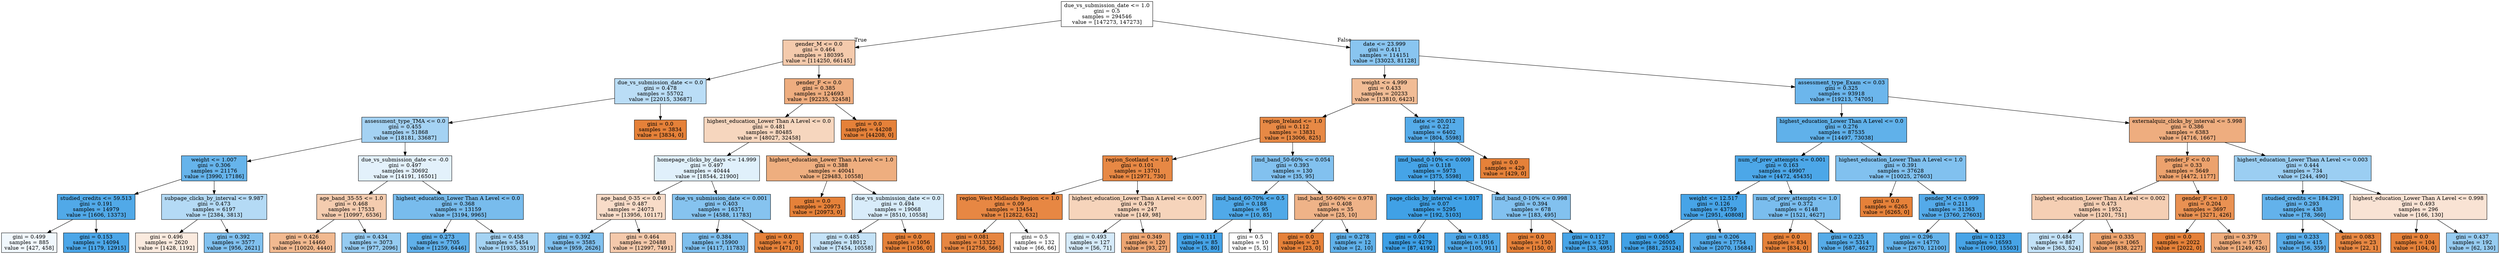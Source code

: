 digraph Tree {
node [shape=box, style="filled", color="black"] ;
0 [label="due_vs_submission_date <= 1.0\ngini = 0.5\nsamples = 294546\nvalue = [147273, 147273]", fillcolor="#e5813900"] ;
1 [label="gender_M <= 0.0\ngini = 0.464\nsamples = 180395\nvalue = [114250, 66145]", fillcolor="#e581396b"] ;
0 -> 1 [labeldistance=2.5, labelangle=45, headlabel="True"] ;
2 [label="due_vs_submission_date <= 0.0\ngini = 0.478\nsamples = 55702\nvalue = [22015, 33687]", fillcolor="#399de558"] ;
1 -> 2 ;
3 [label="assessment_type_TMA <= 0.0\ngini = 0.455\nsamples = 51868\nvalue = [18181, 33687]", fillcolor="#399de575"] ;
2 -> 3 ;
4 [label="weight <= 1.007\ngini = 0.306\nsamples = 21176\nvalue = [3990, 17186]", fillcolor="#399de5c4"] ;
3 -> 4 ;
5 [label="studied_credits <= 59.513\ngini = 0.191\nsamples = 14979\nvalue = [1606, 13373]", fillcolor="#399de5e0"] ;
4 -> 5 ;
6 [label="gini = 0.499\nsamples = 885\nvalue = [427, 458]", fillcolor="#399de511"] ;
5 -> 6 ;
7 [label="gini = 0.153\nsamples = 14094\nvalue = [1179, 12915]", fillcolor="#399de5e8"] ;
5 -> 7 ;
8 [label="subpage_clicks_by_interval <= 9.987\ngini = 0.473\nsamples = 6197\nvalue = [2384, 3813]", fillcolor="#399de560"] ;
4 -> 8 ;
9 [label="gini = 0.496\nsamples = 2620\nvalue = [1428, 1192]", fillcolor="#e581392a"] ;
8 -> 9 ;
10 [label="gini = 0.392\nsamples = 3577\nvalue = [956, 2621]", fillcolor="#399de5a2"] ;
8 -> 10 ;
11 [label="due_vs_submission_date <= -0.0\ngini = 0.497\nsamples = 30692\nvalue = [14191, 16501]", fillcolor="#399de524"] ;
3 -> 11 ;
12 [label="age_band_35-55 <= 1.0\ngini = 0.468\nsamples = 17533\nvalue = [10997, 6536]", fillcolor="#e5813967"] ;
11 -> 12 ;
13 [label="gini = 0.426\nsamples = 14460\nvalue = [10020, 4440]", fillcolor="#e581398e"] ;
12 -> 13 ;
14 [label="gini = 0.434\nsamples = 3073\nvalue = [977, 2096]", fillcolor="#399de588"] ;
12 -> 14 ;
15 [label="highest_education_Lower Than A Level <= 0.0\ngini = 0.368\nsamples = 13159\nvalue = [3194, 9965]", fillcolor="#399de5ad"] ;
11 -> 15 ;
16 [label="gini = 0.273\nsamples = 7705\nvalue = [1259, 6446]", fillcolor="#399de5cd"] ;
15 -> 16 ;
17 [label="gini = 0.458\nsamples = 5454\nvalue = [1935, 3519]", fillcolor="#399de573"] ;
15 -> 17 ;
18 [label="gini = 0.0\nsamples = 3834\nvalue = [3834, 0]", fillcolor="#e58139ff"] ;
2 -> 18 ;
19 [label="gender_F <= 0.0\ngini = 0.385\nsamples = 124693\nvalue = [92235, 32458]", fillcolor="#e58139a5"] ;
1 -> 19 ;
20 [label="highest_education_Lower Than A Level <= 0.0\ngini = 0.481\nsamples = 80485\nvalue = [48027, 32458]", fillcolor="#e5813953"] ;
19 -> 20 ;
21 [label="homepage_clicks_by_days <= 14.999\ngini = 0.497\nsamples = 40444\nvalue = [18544, 21900]", fillcolor="#399de527"] ;
20 -> 21 ;
22 [label="age_band_0-35 <= 0.0\ngini = 0.487\nsamples = 24073\nvalue = [13956, 10117]", fillcolor="#e5813946"] ;
21 -> 22 ;
23 [label="gini = 0.392\nsamples = 3585\nvalue = [959, 2626]", fillcolor="#399de5a2"] ;
22 -> 23 ;
24 [label="gini = 0.464\nsamples = 20488\nvalue = [12997, 7491]", fillcolor="#e581396c"] ;
22 -> 24 ;
25 [label="due_vs_submission_date <= 0.001\ngini = 0.403\nsamples = 16371\nvalue = [4588, 11783]", fillcolor="#399de59c"] ;
21 -> 25 ;
26 [label="gini = 0.384\nsamples = 15900\nvalue = [4117, 11783]", fillcolor="#399de5a6"] ;
25 -> 26 ;
27 [label="gini = 0.0\nsamples = 471\nvalue = [471, 0]", fillcolor="#e58139ff"] ;
25 -> 27 ;
28 [label="highest_education_Lower Than A Level <= 1.0\ngini = 0.388\nsamples = 40041\nvalue = [29483, 10558]", fillcolor="#e58139a4"] ;
20 -> 28 ;
29 [label="gini = 0.0\nsamples = 20973\nvalue = [20973, 0]", fillcolor="#e58139ff"] ;
28 -> 29 ;
30 [label="due_vs_submission_date <= 0.0\ngini = 0.494\nsamples = 19068\nvalue = [8510, 10558]", fillcolor="#399de531"] ;
28 -> 30 ;
31 [label="gini = 0.485\nsamples = 18012\nvalue = [7454, 10558]", fillcolor="#399de54b"] ;
30 -> 31 ;
32 [label="gini = 0.0\nsamples = 1056\nvalue = [1056, 0]", fillcolor="#e58139ff"] ;
30 -> 32 ;
33 [label="gini = 0.0\nsamples = 44208\nvalue = [44208, 0]", fillcolor="#e58139ff"] ;
19 -> 33 ;
34 [label="date <= 23.999\ngini = 0.411\nsamples = 114151\nvalue = [33023, 81128]", fillcolor="#399de597"] ;
0 -> 34 [labeldistance=2.5, labelangle=-45, headlabel="False"] ;
35 [label="weight <= 4.999\ngini = 0.433\nsamples = 20233\nvalue = [13810, 6423]", fillcolor="#e5813988"] ;
34 -> 35 ;
36 [label="region_Ireland <= 1.0\ngini = 0.112\nsamples = 13831\nvalue = [13006, 825]", fillcolor="#e58139ef"] ;
35 -> 36 ;
37 [label="region_Scotland <= 1.0\ngini = 0.101\nsamples = 13701\nvalue = [12971, 730]", fillcolor="#e58139f1"] ;
36 -> 37 ;
38 [label="region_West Midlands Region <= 1.0\ngini = 0.09\nsamples = 13454\nvalue = [12822, 632]", fillcolor="#e58139f2"] ;
37 -> 38 ;
39 [label="gini = 0.081\nsamples = 13322\nvalue = [12756, 566]", fillcolor="#e58139f4"] ;
38 -> 39 ;
40 [label="gini = 0.5\nsamples = 132\nvalue = [66, 66]", fillcolor="#e5813900"] ;
38 -> 40 ;
41 [label="highest_education_Lower Than A Level <= 0.007\ngini = 0.479\nsamples = 247\nvalue = [149, 98]", fillcolor="#e5813957"] ;
37 -> 41 ;
42 [label="gini = 0.493\nsamples = 127\nvalue = [56, 71]", fillcolor="#399de536"] ;
41 -> 42 ;
43 [label="gini = 0.349\nsamples = 120\nvalue = [93, 27]", fillcolor="#e58139b5"] ;
41 -> 43 ;
44 [label="imd_band_50-60% <= 0.054\ngini = 0.393\nsamples = 130\nvalue = [35, 95]", fillcolor="#399de5a1"] ;
36 -> 44 ;
45 [label="imd_band_60-70% <= 0.5\ngini = 0.188\nsamples = 95\nvalue = [10, 85]", fillcolor="#399de5e1"] ;
44 -> 45 ;
46 [label="gini = 0.111\nsamples = 85\nvalue = [5, 80]", fillcolor="#399de5ef"] ;
45 -> 46 ;
47 [label="gini = 0.5\nsamples = 10\nvalue = [5, 5]", fillcolor="#e5813900"] ;
45 -> 47 ;
48 [label="imd_band_50-60% <= 0.978\ngini = 0.408\nsamples = 35\nvalue = [25, 10]", fillcolor="#e5813999"] ;
44 -> 48 ;
49 [label="gini = 0.0\nsamples = 23\nvalue = [23, 0]", fillcolor="#e58139ff"] ;
48 -> 49 ;
50 [label="gini = 0.278\nsamples = 12\nvalue = [2, 10]", fillcolor="#399de5cc"] ;
48 -> 50 ;
51 [label="date <= 20.012\ngini = 0.22\nsamples = 6402\nvalue = [804, 5598]", fillcolor="#399de5da"] ;
35 -> 51 ;
52 [label="imd_band_0-10% <= 0.009\ngini = 0.118\nsamples = 5973\nvalue = [375, 5598]", fillcolor="#399de5ee"] ;
51 -> 52 ;
53 [label="page_clicks_by_interval <= 1.017\ngini = 0.07\nsamples = 5295\nvalue = [192, 5103]", fillcolor="#399de5f5"] ;
52 -> 53 ;
54 [label="gini = 0.04\nsamples = 4279\nvalue = [87, 4192]", fillcolor="#399de5fa"] ;
53 -> 54 ;
55 [label="gini = 0.185\nsamples = 1016\nvalue = [105, 911]", fillcolor="#399de5e2"] ;
53 -> 55 ;
56 [label="imd_band_0-10% <= 0.998\ngini = 0.394\nsamples = 678\nvalue = [183, 495]", fillcolor="#399de5a1"] ;
52 -> 56 ;
57 [label="gini = 0.0\nsamples = 150\nvalue = [150, 0]", fillcolor="#e58139ff"] ;
56 -> 57 ;
58 [label="gini = 0.117\nsamples = 528\nvalue = [33, 495]", fillcolor="#399de5ee"] ;
56 -> 58 ;
59 [label="gini = 0.0\nsamples = 429\nvalue = [429, 0]", fillcolor="#e58139ff"] ;
51 -> 59 ;
60 [label="assessment_type_Exam <= 0.03\ngini = 0.325\nsamples = 93918\nvalue = [19213, 74705]", fillcolor="#399de5bd"] ;
34 -> 60 ;
61 [label="highest_education_Lower Than A Level <= 0.0\ngini = 0.276\nsamples = 87535\nvalue = [14497, 73038]", fillcolor="#399de5cc"] ;
60 -> 61 ;
62 [label="num_of_prev_attempts <= 0.001\ngini = 0.163\nsamples = 49907\nvalue = [4472, 45435]", fillcolor="#399de5e6"] ;
61 -> 62 ;
63 [label="weight <= 12.517\ngini = 0.126\nsamples = 43759\nvalue = [2951, 40808]", fillcolor="#399de5ed"] ;
62 -> 63 ;
64 [label="gini = 0.065\nsamples = 26005\nvalue = [881, 25124]", fillcolor="#399de5f6"] ;
63 -> 64 ;
65 [label="gini = 0.206\nsamples = 17754\nvalue = [2070, 15684]", fillcolor="#399de5dd"] ;
63 -> 65 ;
66 [label="num_of_prev_attempts <= 1.0\ngini = 0.372\nsamples = 6148\nvalue = [1521, 4627]", fillcolor="#399de5ab"] ;
62 -> 66 ;
67 [label="gini = 0.0\nsamples = 834\nvalue = [834, 0]", fillcolor="#e58139ff"] ;
66 -> 67 ;
68 [label="gini = 0.225\nsamples = 5314\nvalue = [687, 4627]", fillcolor="#399de5d9"] ;
66 -> 68 ;
69 [label="highest_education_Lower Than A Level <= 1.0\ngini = 0.391\nsamples = 37628\nvalue = [10025, 27603]", fillcolor="#399de5a2"] ;
61 -> 69 ;
70 [label="gini = 0.0\nsamples = 6265\nvalue = [6265, 0]", fillcolor="#e58139ff"] ;
69 -> 70 ;
71 [label="gender_M <= 0.999\ngini = 0.211\nsamples = 31363\nvalue = [3760, 27603]", fillcolor="#399de5dc"] ;
69 -> 71 ;
72 [label="gini = 0.296\nsamples = 14770\nvalue = [2670, 12100]", fillcolor="#399de5c7"] ;
71 -> 72 ;
73 [label="gini = 0.123\nsamples = 16593\nvalue = [1090, 15503]", fillcolor="#399de5ed"] ;
71 -> 73 ;
74 [label="externalquiz_clicks_by_interval <= 5.998\ngini = 0.386\nsamples = 6383\nvalue = [4716, 1667]", fillcolor="#e58139a5"] ;
60 -> 74 ;
75 [label="gender_F <= 0.0\ngini = 0.33\nsamples = 5649\nvalue = [4472, 1177]", fillcolor="#e58139bc"] ;
74 -> 75 ;
76 [label="highest_education_Lower Than A Level <= 0.002\ngini = 0.473\nsamples = 1952\nvalue = [1201, 751]", fillcolor="#e5813960"] ;
75 -> 76 ;
77 [label="gini = 0.484\nsamples = 887\nvalue = [363, 524]", fillcolor="#399de54e"] ;
76 -> 77 ;
78 [label="gini = 0.335\nsamples = 1065\nvalue = [838, 227]", fillcolor="#e58139ba"] ;
76 -> 78 ;
79 [label="gender_F <= 1.0\ngini = 0.204\nsamples = 3697\nvalue = [3271, 426]", fillcolor="#e58139de"] ;
75 -> 79 ;
80 [label="gini = 0.0\nsamples = 2022\nvalue = [2022, 0]", fillcolor="#e58139ff"] ;
79 -> 80 ;
81 [label="gini = 0.379\nsamples = 1675\nvalue = [1249, 426]", fillcolor="#e58139a8"] ;
79 -> 81 ;
82 [label="highest_education_Lower Than A Level <= 0.003\ngini = 0.444\nsamples = 734\nvalue = [244, 490]", fillcolor="#399de580"] ;
74 -> 82 ;
83 [label="studied_credits <= 184.291\ngini = 0.293\nsamples = 438\nvalue = [78, 360]", fillcolor="#399de5c8"] ;
82 -> 83 ;
84 [label="gini = 0.233\nsamples = 415\nvalue = [56, 359]", fillcolor="#399de5d7"] ;
83 -> 84 ;
85 [label="gini = 0.083\nsamples = 23\nvalue = [22, 1]", fillcolor="#e58139f3"] ;
83 -> 85 ;
86 [label="highest_education_Lower Than A Level <= 0.998\ngini = 0.493\nsamples = 296\nvalue = [166, 130]", fillcolor="#e5813937"] ;
82 -> 86 ;
87 [label="gini = 0.0\nsamples = 104\nvalue = [104, 0]", fillcolor="#e58139ff"] ;
86 -> 87 ;
88 [label="gini = 0.437\nsamples = 192\nvalue = [62, 130]", fillcolor="#399de585"] ;
86 -> 88 ;
}